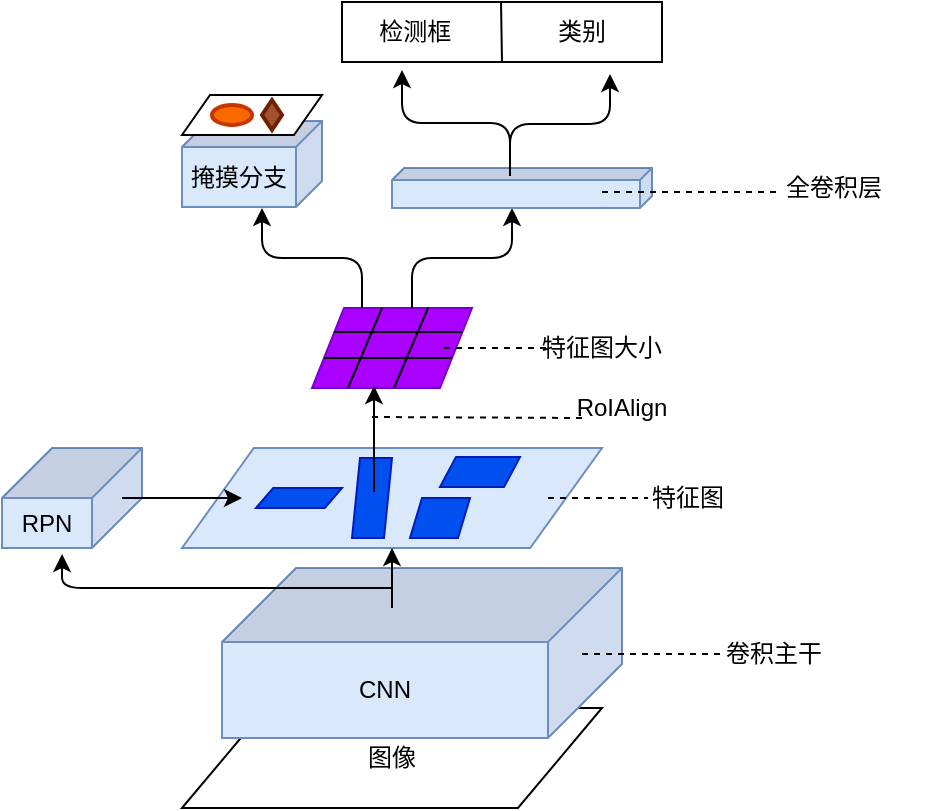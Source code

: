 <mxfile version="11.0.7" type="github"><diagram id="23xVD7mqjnM9WoTToQCL" name="Page-1"><mxGraphModel dx="862" dy="403" grid="1" gridSize="10" guides="1" tooltips="1" connect="1" arrows="1" fold="1" page="1" pageScale="1" pageWidth="827" pageHeight="1169" math="0" shadow="0"><root><mxCell id="0"/><mxCell id="1" parent="0"/><mxCell id="KAsQ6UBFmmANoN2UsK3o-2" value="图像" style="shape=parallelogram;perimeter=parallelogramPerimeter;whiteSpace=wrap;html=1;" vertex="1" parent="1"><mxGeometry x="230" y="370" width="210" height="50" as="geometry"/></mxCell><mxCell id="KAsQ6UBFmmANoN2UsK3o-4" value="CNN" style="shape=cube;whiteSpace=wrap;html=1;boundedLbl=1;backgroundOutline=1;darkOpacity=0.05;darkOpacity2=0.1;size=37;direction=south;fillColor=#dae8fc;strokeColor=#6c8ebf;" vertex="1" parent="1"><mxGeometry x="250" y="300" width="200" height="85" as="geometry"/></mxCell><mxCell id="KAsQ6UBFmmANoN2UsK3o-5" value="" style="shape=parallelogram;perimeter=parallelogramPerimeter;whiteSpace=wrap;html=1;fillColor=#dae8fc;strokeColor=#6c8ebf;size=0.171;" vertex="1" parent="1"><mxGeometry x="230" y="240" width="210" height="50" as="geometry"/></mxCell><mxCell id="KAsQ6UBFmmANoN2UsK3o-6" value="RPN" style="shape=cube;whiteSpace=wrap;html=1;boundedLbl=1;backgroundOutline=1;darkOpacity=0.05;darkOpacity2=0.1;direction=south;size=25;fillColor=#dae8fc;strokeColor=#6c8ebf;" vertex="1" parent="1"><mxGeometry x="140" y="240" width="70" height="50" as="geometry"/></mxCell><mxCell id="KAsQ6UBFmmANoN2UsK3o-7" value="" style="shape=parallelogram;perimeter=parallelogramPerimeter;whiteSpace=wrap;html=1;fillColor=#aa00ff;strokeColor=#7700CC;fontColor=#ffffff;" vertex="1" parent="1"><mxGeometry x="295" y="170" width="80" height="40" as="geometry"/></mxCell><mxCell id="KAsQ6UBFmmANoN2UsK3o-8" value="" style="edgeStyle=elbowEdgeStyle;elbow=vertical;endArrow=classic;html=1;" edge="1" parent="1"><mxGeometry width="50" height="50" relative="1" as="geometry"><mxPoint x="345" y="170" as="sourcePoint"/><mxPoint x="395" y="120" as="targetPoint"/></mxGeometry></mxCell><mxCell id="KAsQ6UBFmmANoN2UsK3o-9" value="" style="edgeStyle=elbowEdgeStyle;elbow=vertical;endArrow=classic;html=1;" edge="1" parent="1"><mxGeometry width="50" height="50" relative="1" as="geometry"><mxPoint x="320" y="170" as="sourcePoint"/><mxPoint x="270" y="120" as="targetPoint"/></mxGeometry></mxCell><mxCell id="KAsQ6UBFmmANoN2UsK3o-10" value="" style="shape=cube;whiteSpace=wrap;html=1;boundedLbl=1;backgroundOutline=1;darkOpacity=0.05;darkOpacity2=0.1;direction=south;size=6;fillColor=#dae8fc;strokeColor=#6c8ebf;" vertex="1" parent="1"><mxGeometry x="335" y="100" width="130" height="20" as="geometry"/></mxCell><mxCell id="KAsQ6UBFmmANoN2UsK3o-11" value="掩摸分支" style="shape=cube;whiteSpace=wrap;html=1;boundedLbl=1;backgroundOutline=1;darkOpacity=0.05;darkOpacity2=0.1;direction=south;size=13;fillColor=#dae8fc;strokeColor=#6c8ebf;" vertex="1" parent="1"><mxGeometry x="230" y="76.5" width="70" height="43" as="geometry"/></mxCell><mxCell id="KAsQ6UBFmmANoN2UsK3o-12" value="" style="shape=parallelogram;perimeter=parallelogramPerimeter;whiteSpace=wrap;html=1;fillColor=#0050ef;strokeColor=#001DBC;fontColor=#ffffff;" vertex="1" parent="1"><mxGeometry x="267" y="260" width="43" height="10" as="geometry"/></mxCell><mxCell id="KAsQ6UBFmmANoN2UsK3o-16" value="" style="shape=parallelogram;perimeter=parallelogramPerimeter;whiteSpace=wrap;html=1;fillColor=#0050ef;strokeColor=#001DBC;fontColor=#ffffff;" vertex="1" parent="1"><mxGeometry x="315" y="245" width="20" height="40" as="geometry"/></mxCell><mxCell id="KAsQ6UBFmmANoN2UsK3o-17" value="" style="shape=parallelogram;perimeter=parallelogramPerimeter;whiteSpace=wrap;html=1;fillColor=#0050ef;strokeColor=#001DBC;fontColor=#ffffff;" vertex="1" parent="1"><mxGeometry x="359" y="244.5" width="40" height="15" as="geometry"/></mxCell><mxCell id="KAsQ6UBFmmANoN2UsK3o-21" value="" style="shape=parallelogram;perimeter=parallelogramPerimeter;whiteSpace=wrap;html=1;fillColor=#0050ef;strokeColor=#001DBC;fontColor=#ffffff;" vertex="1" parent="1"><mxGeometry x="344" y="265" width="30" height="20" as="geometry"/></mxCell><mxCell id="KAsQ6UBFmmANoN2UsK3o-24" value="" style="endArrow=classic;html=1;entryX=1.06;entryY=0.571;entryDx=0;entryDy=0;entryPerimeter=0;" edge="1" parent="1" target="KAsQ6UBFmmANoN2UsK3o-6"><mxGeometry width="50" height="50" relative="1" as="geometry"><mxPoint x="335" y="310" as="sourcePoint"/><mxPoint x="165" y="310" as="targetPoint"/><Array as="points"><mxPoint x="170" y="310"/></Array></mxGeometry></mxCell><mxCell id="KAsQ6UBFmmANoN2UsK3o-25" value="" style="endArrow=classic;html=1;" edge="1" parent="1"><mxGeometry width="50" height="50" relative="1" as="geometry"><mxPoint x="335" y="320" as="sourcePoint"/><mxPoint x="335" y="290" as="targetPoint"/></mxGeometry></mxCell><mxCell id="KAsQ6UBFmmANoN2UsK3o-28" value="" style="endArrow=none;html=1;" edge="1" parent="1"><mxGeometry width="50" height="50" relative="1" as="geometry"><mxPoint x="306" y="182" as="sourcePoint"/><mxPoint x="370" y="182" as="targetPoint"/></mxGeometry></mxCell><mxCell id="KAsQ6UBFmmANoN2UsK3o-29" value="" style="endArrow=none;html=1;" edge="1" parent="1"><mxGeometry width="50" height="50" relative="1" as="geometry"><mxPoint x="301" y="195" as="sourcePoint"/><mxPoint x="365" y="195" as="targetPoint"/></mxGeometry></mxCell><mxCell id="KAsQ6UBFmmANoN2UsK3o-30" value="" style="endArrow=none;html=1;entryX=0.4;entryY=0;entryDx=0;entryDy=0;entryPerimeter=0;" edge="1" parent="1"><mxGeometry width="50" height="50" relative="1" as="geometry"><mxPoint x="313" y="210" as="sourcePoint"/><mxPoint x="330" y="170" as="targetPoint"/></mxGeometry></mxCell><mxCell id="KAsQ6UBFmmANoN2UsK3o-32" value="" style="endArrow=none;html=1;entryX=0.4;entryY=0;entryDx=0;entryDy=0;entryPerimeter=0;" edge="1" parent="1"><mxGeometry width="50" height="50" relative="1" as="geometry"><mxPoint x="336" y="210" as="sourcePoint"/><mxPoint x="353" y="170" as="targetPoint"/></mxGeometry></mxCell><mxCell id="KAsQ6UBFmmANoN2UsK3o-34" value="" style="endArrow=classic;html=1;entryX=0.35;entryY=1.05;entryDx=0;entryDy=0;entryPerimeter=0;" edge="1" parent="1"><mxGeometry width="50" height="50" relative="1" as="geometry"><mxPoint x="326" y="262" as="sourcePoint"/><mxPoint x="326" y="209" as="targetPoint"/></mxGeometry></mxCell><mxCell id="KAsQ6UBFmmANoN2UsK3o-37" value="" style="endArrow=classic;html=1;exitX=0.5;exitY=0.143;exitDx=0;exitDy=0;exitPerimeter=0;" edge="1" parent="1" source="KAsQ6UBFmmANoN2UsK3o-6"><mxGeometry width="50" height="50" relative="1" as="geometry"><mxPoint x="190" y="280" as="sourcePoint"/><mxPoint x="260" y="265" as="targetPoint"/></mxGeometry></mxCell><mxCell id="KAsQ6UBFmmANoN2UsK3o-38" value="" style="endArrow=none;dashed=1;html=1;" edge="1" parent="1"><mxGeometry width="50" height="50" relative="1" as="geometry"><mxPoint x="430" y="343" as="sourcePoint"/><mxPoint x="500" y="343" as="targetPoint"/></mxGeometry></mxCell><mxCell id="KAsQ6UBFmmANoN2UsK3o-40" value="卷积主干" style="text;html=1;strokeColor=none;fillColor=none;align=center;verticalAlign=middle;whiteSpace=wrap;rounded=0;" vertex="1" parent="1"><mxGeometry x="496" y="332.5" width="60" height="20" as="geometry"/></mxCell><mxCell id="KAsQ6UBFmmANoN2UsK3o-43" value="" style="endArrow=none;dashed=1;html=1;" edge="1" parent="1" target="KAsQ6UBFmmANoN2UsK3o-44"><mxGeometry width="50" height="50" relative="1" as="geometry"><mxPoint x="413" y="265" as="sourcePoint"/><mxPoint x="483" y="265" as="targetPoint"/></mxGeometry></mxCell><mxCell id="KAsQ6UBFmmANoN2UsK3o-44" value="特征图" style="text;html=1;strokeColor=none;fillColor=none;align=center;verticalAlign=middle;whiteSpace=wrap;rounded=0;" vertex="1" parent="1"><mxGeometry x="463" y="255" width="40" height="20" as="geometry"/></mxCell><mxCell id="KAsQ6UBFmmANoN2UsK3o-45" value="" style="endArrow=none;dashed=1;html=1;" edge="1" parent="1"><mxGeometry width="50" height="50" relative="1" as="geometry"><mxPoint x="325" y="224.5" as="sourcePoint"/><mxPoint x="430" y="225" as="targetPoint"/></mxGeometry></mxCell><mxCell id="KAsQ6UBFmmANoN2UsK3o-46" value="RoIAlign" style="text;html=1;strokeColor=none;fillColor=none;align=center;verticalAlign=middle;whiteSpace=wrap;rounded=0;" vertex="1" parent="1"><mxGeometry x="430" y="210" width="40" height="20" as="geometry"/></mxCell><mxCell id="KAsQ6UBFmmANoN2UsK3o-47" value="" style="edgeStyle=elbowEdgeStyle;elbow=vertical;endArrow=classic;html=1;" edge="1" parent="1"><mxGeometry width="50" height="50" relative="1" as="geometry"><mxPoint x="394" y="103" as="sourcePoint"/><mxPoint x="444" y="53" as="targetPoint"/></mxGeometry></mxCell><mxCell id="KAsQ6UBFmmANoN2UsK3o-49" value="" style="edgeStyle=elbowEdgeStyle;elbow=vertical;endArrow=classic;html=1;" edge="1" parent="1"><mxGeometry width="50" height="50" relative="1" as="geometry"><mxPoint x="394" y="104" as="sourcePoint"/><mxPoint x="340" y="51" as="targetPoint"/></mxGeometry></mxCell><mxCell id="KAsQ6UBFmmANoN2UsK3o-50" value="&amp;nbsp; &amp;nbsp; &amp;nbsp;检测框" style="rounded=0;whiteSpace=wrap;html=1;align=left;" vertex="1" parent="1"><mxGeometry x="310" y="17" width="160" height="30" as="geometry"/></mxCell><mxCell id="KAsQ6UBFmmANoN2UsK3o-51" value="" style="endArrow=none;html=1;exitX=0.5;exitY=1;exitDx=0;exitDy=0;" edge="1" parent="1" source="KAsQ6UBFmmANoN2UsK3o-50"><mxGeometry width="50" height="50" relative="1" as="geometry"><mxPoint x="390" y="40" as="sourcePoint"/><mxPoint x="389.5" y="17" as="targetPoint"/></mxGeometry></mxCell><mxCell id="KAsQ6UBFmmANoN2UsK3o-54" value="类别" style="text;html=1;strokeColor=none;fillColor=none;align=center;verticalAlign=middle;whiteSpace=wrap;rounded=0;" vertex="1" parent="1"><mxGeometry x="410" y="22" width="40" height="20" as="geometry"/></mxCell><mxCell id="KAsQ6UBFmmANoN2UsK3o-56" value="" style="shape=parallelogram;perimeter=parallelogramPerimeter;whiteSpace=wrap;html=1;" vertex="1" parent="1"><mxGeometry x="230" y="63.5" width="70" height="20" as="geometry"/></mxCell><mxCell id="KAsQ6UBFmmANoN2UsK3o-57" value="" style="strokeWidth=2;html=1;shape=mxgraph.flowchart.start_2;whiteSpace=wrap;fillColor=#fa6800;strokeColor=#C73500;fontColor=#ffffff;" vertex="1" parent="1"><mxGeometry x="245" y="68.5" width="20" height="10" as="geometry"/></mxCell><mxCell id="KAsQ6UBFmmANoN2UsK3o-58" value="" style="strokeWidth=2;html=1;shape=mxgraph.flowchart.decision;whiteSpace=wrap;fillColor=#a0522d;strokeColor=#6D1F00;fontColor=#ffffff;" vertex="1" parent="1"><mxGeometry x="270" y="66" width="10" height="15" as="geometry"/></mxCell><mxCell id="KAsQ6UBFmmANoN2UsK3o-64" value="" style="endArrow=none;dashed=1;html=1;" edge="1" parent="1"><mxGeometry width="50" height="50" relative="1" as="geometry"><mxPoint x="440" y="112" as="sourcePoint"/><mxPoint x="530" y="112" as="targetPoint"/></mxGeometry></mxCell><mxCell id="KAsQ6UBFmmANoN2UsK3o-65" value="全卷积层" style="text;html=1;strokeColor=none;fillColor=none;align=center;verticalAlign=middle;whiteSpace=wrap;rounded=0;" vertex="1" parent="1"><mxGeometry x="509" y="100" width="94" height="20" as="geometry"/></mxCell><mxCell id="KAsQ6UBFmmANoN2UsK3o-66" value="" style="endArrow=none;dashed=1;html=1;" edge="1" parent="1"><mxGeometry width="50" height="50" relative="1" as="geometry"><mxPoint x="361" y="190" as="sourcePoint"/><mxPoint x="414" y="190" as="targetPoint"/></mxGeometry></mxCell><mxCell id="KAsQ6UBFmmANoN2UsK3o-67" value="特征图大小" style="text;html=1;strokeColor=none;fillColor=none;align=center;verticalAlign=middle;whiteSpace=wrap;rounded=0;" vertex="1" parent="1"><mxGeometry x="400" y="180" width="80" height="20" as="geometry"/></mxCell></root></mxGraphModel></diagram></mxfile>